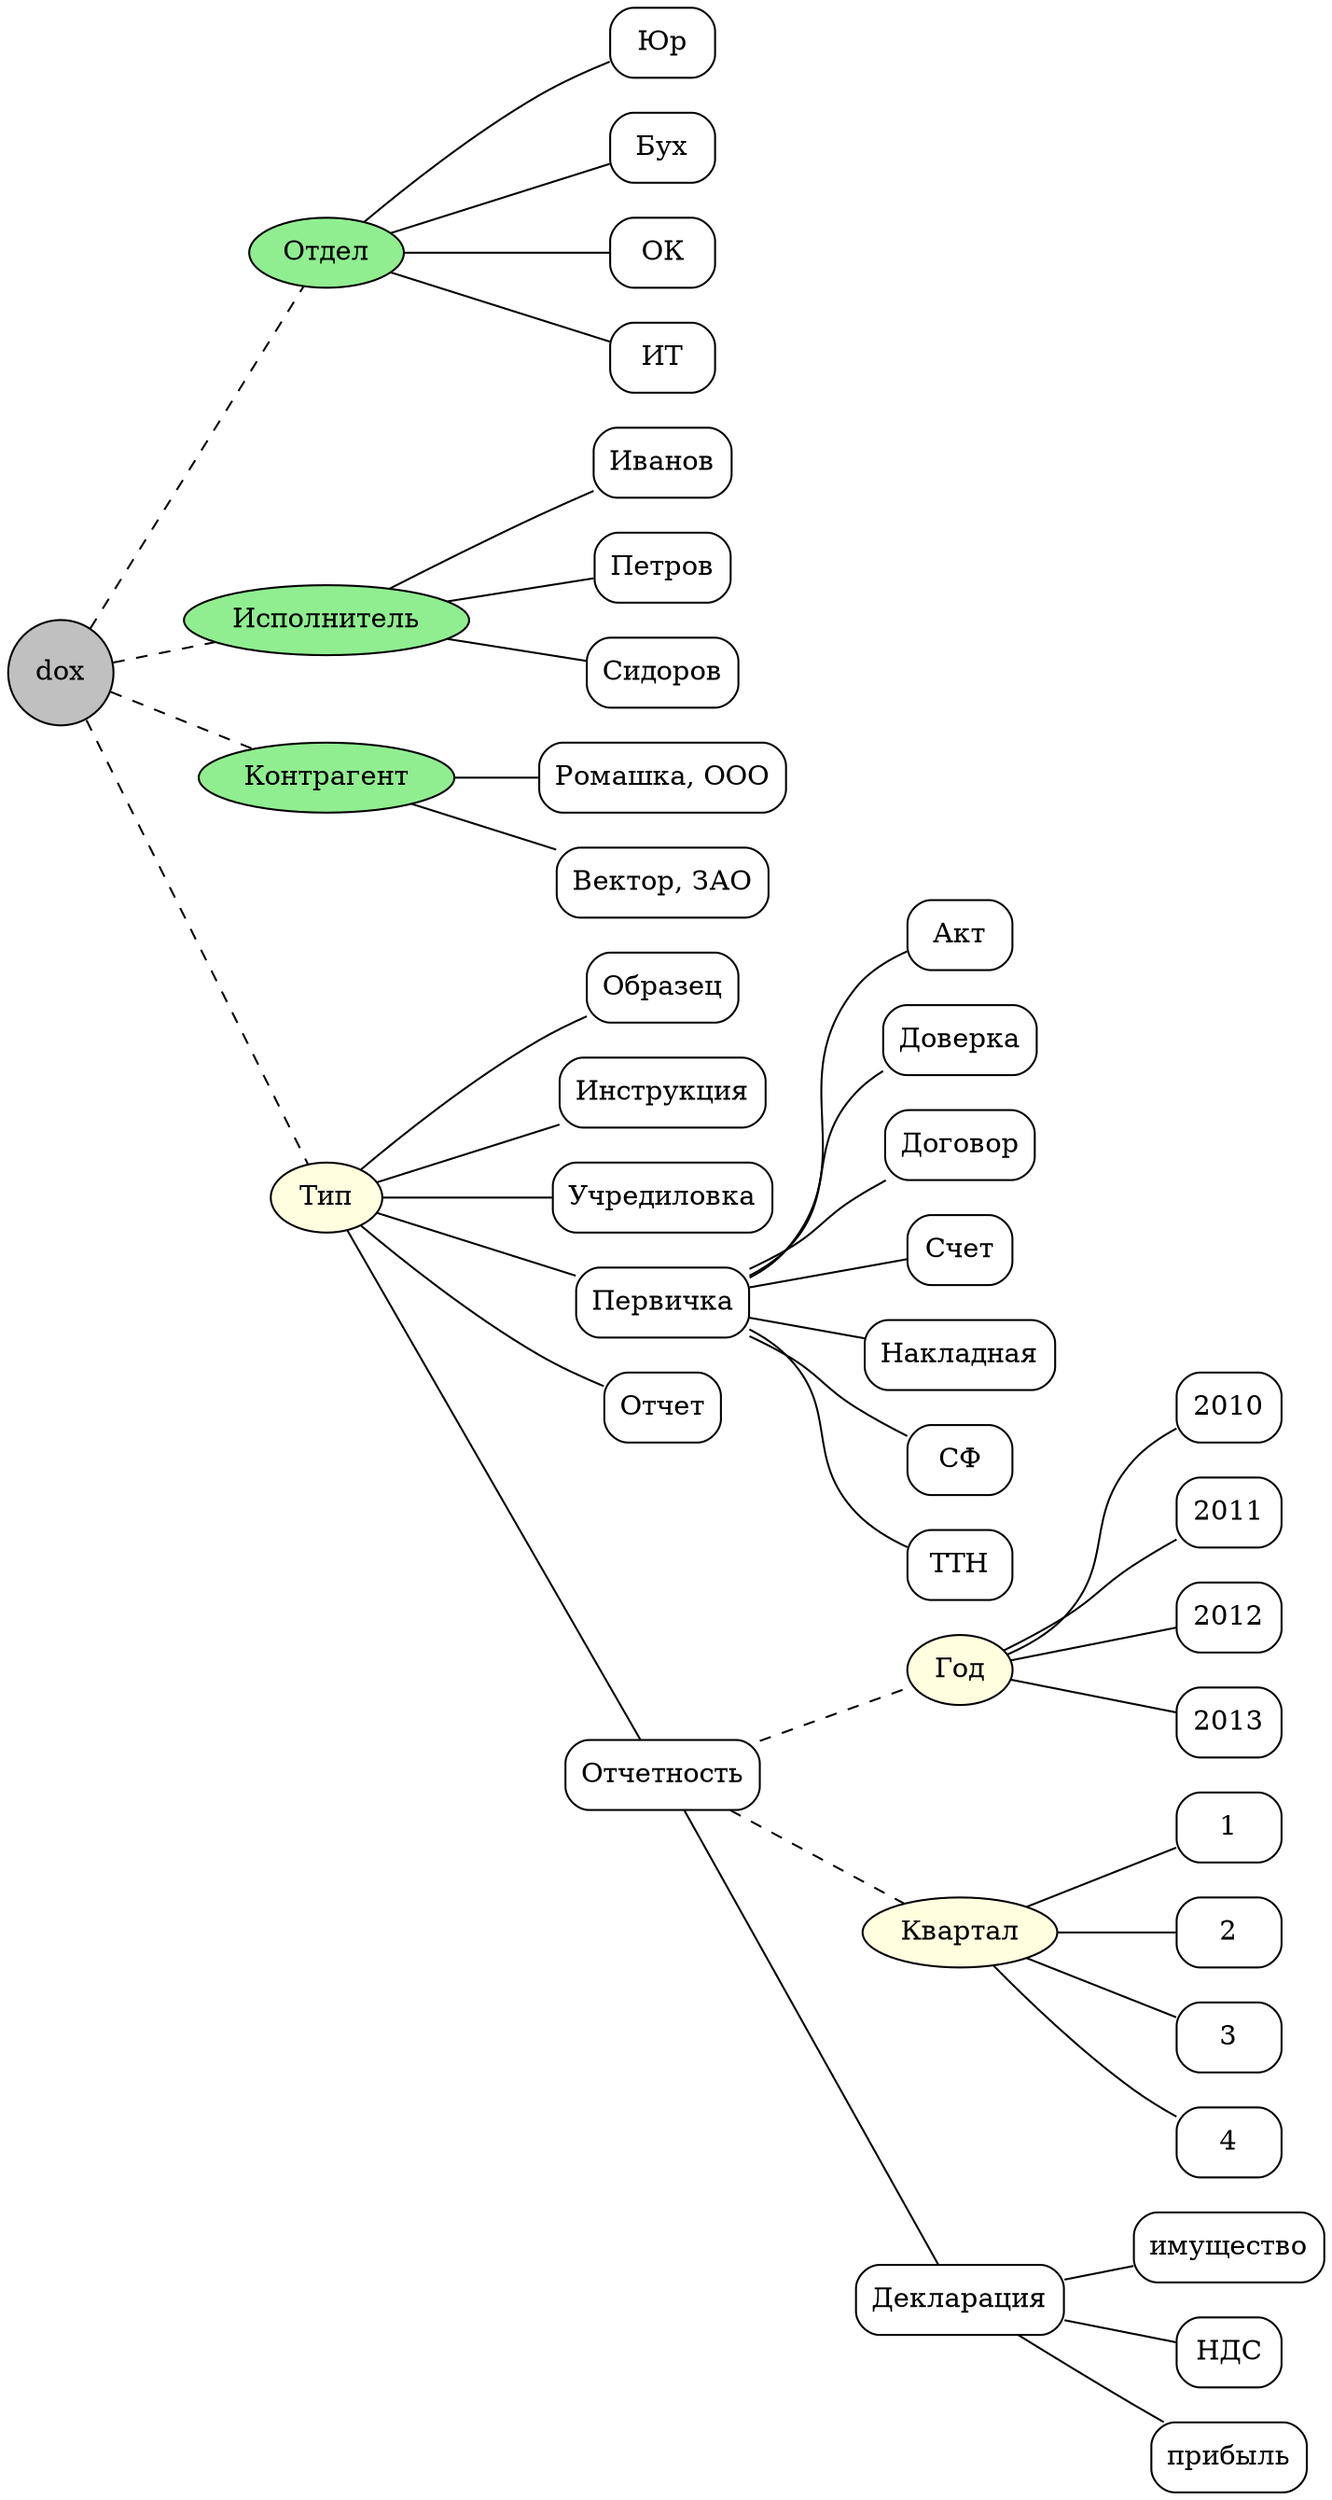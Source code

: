 /* neato -Tsvg -o dox.svg dox.dot */
graph DasArchive {
  overlap="false";
  rankdir="LR";
  root="n0";
  /* defaults */
  {
    node  	[shape="circle", style="filled", fillcolor="grey"];
    n0		[label="dox"];
  }
  /* Facet */
  {
    node  	[shape="ellipse", style="filled"];
    /* Facet.Mselect */
    {
      node  	[fillcolor="lightgreen"];
      depart	[label="Отдел"];
      doer	[label="Исполнитель"];
      partner	[label="Контрагент"];
    }
    /* Facet.Sselect */
    {
      node  	[fillcolor="lightyellow"];
      year	[label="Год"];
      quarter	[label="Квартал"];
      doctype	[label="Тип"];
    }
  }
  /* Tag */
  {
    node  	[shape="rectangle", style="rounded, filled", fillcolor="white"];
    year2010	[label="2010"];
    year2011	[label="2011"];
    year2012	[label="2012"];
    year2013	[label="2013"];
    quarter1	[label="1"];
    quarter2	[label="2"];
    quarter3	[label="3"];
    quarter4	[label="4"];
    depart1	[label="Юр"];
    depart2	[label="Бух"];
    depart3	[label="ОК"];
    depart4	[label="ИТ"];
    doer1	[label="Иванов"];
    doer2	[label="Петров"];
    doer3	[label="Сидоров"];
    partner1	[label="Ромашка, ООО"];
    partner2	[label="Вектор, ЗАО"];
    doc1	[label="Образец"];
    doc2	[label="Инструкция"];
    doc3	[label="Учредиловка"];
    doc4	[label="Первичка"];
    doc5	[label="Отчет"];
    doc6	[label="Отчетность"];
    doc41	[label="Акт"];
    doc42	[label="Доверка"];
    doc43	[label="Договор"];
    doc44	[label="Счет"];
    doc45	[label="Накладная"];
    doc46	[label="СФ"];
    doc47	[label="ТТН"];
    doc61	[label="Декларация"];
    doc611	[label="имущество"];
    doc612	[label="НДС"];
    doc613	[label="прибыль"];
  }
  /* go */
  /* 1. Facet definitions */
  year		-- { year2010; year2011; year2012; year2013; };
  quarter	-- { quarter1; quarter2; quarter3; quarter4; };
  depart	-- { depart1; depart2; depart3; depart4; };
  doer		-- { doer1; doer2; doer3; };
  partner	-- { partner1; partner2; };
  doctype	-- { doc1; doc2; doc3; doc4; doc5; doc6; };
  /* 2. Tag's groups */
  {
    edge	[style="dashed"];
  n0		-- { doctype; depart; doer; partner; };
  doc6		-- { year; quarter; };
  }
  /* 3. Tag Hierarchy */
  doc4		-- { doc41; doc42; doc43; doc44; doc45; doc46; doc47; };
  doc6		-- { doc61; };
  doc61		-- { doc611; doc612; doc613; };
}
